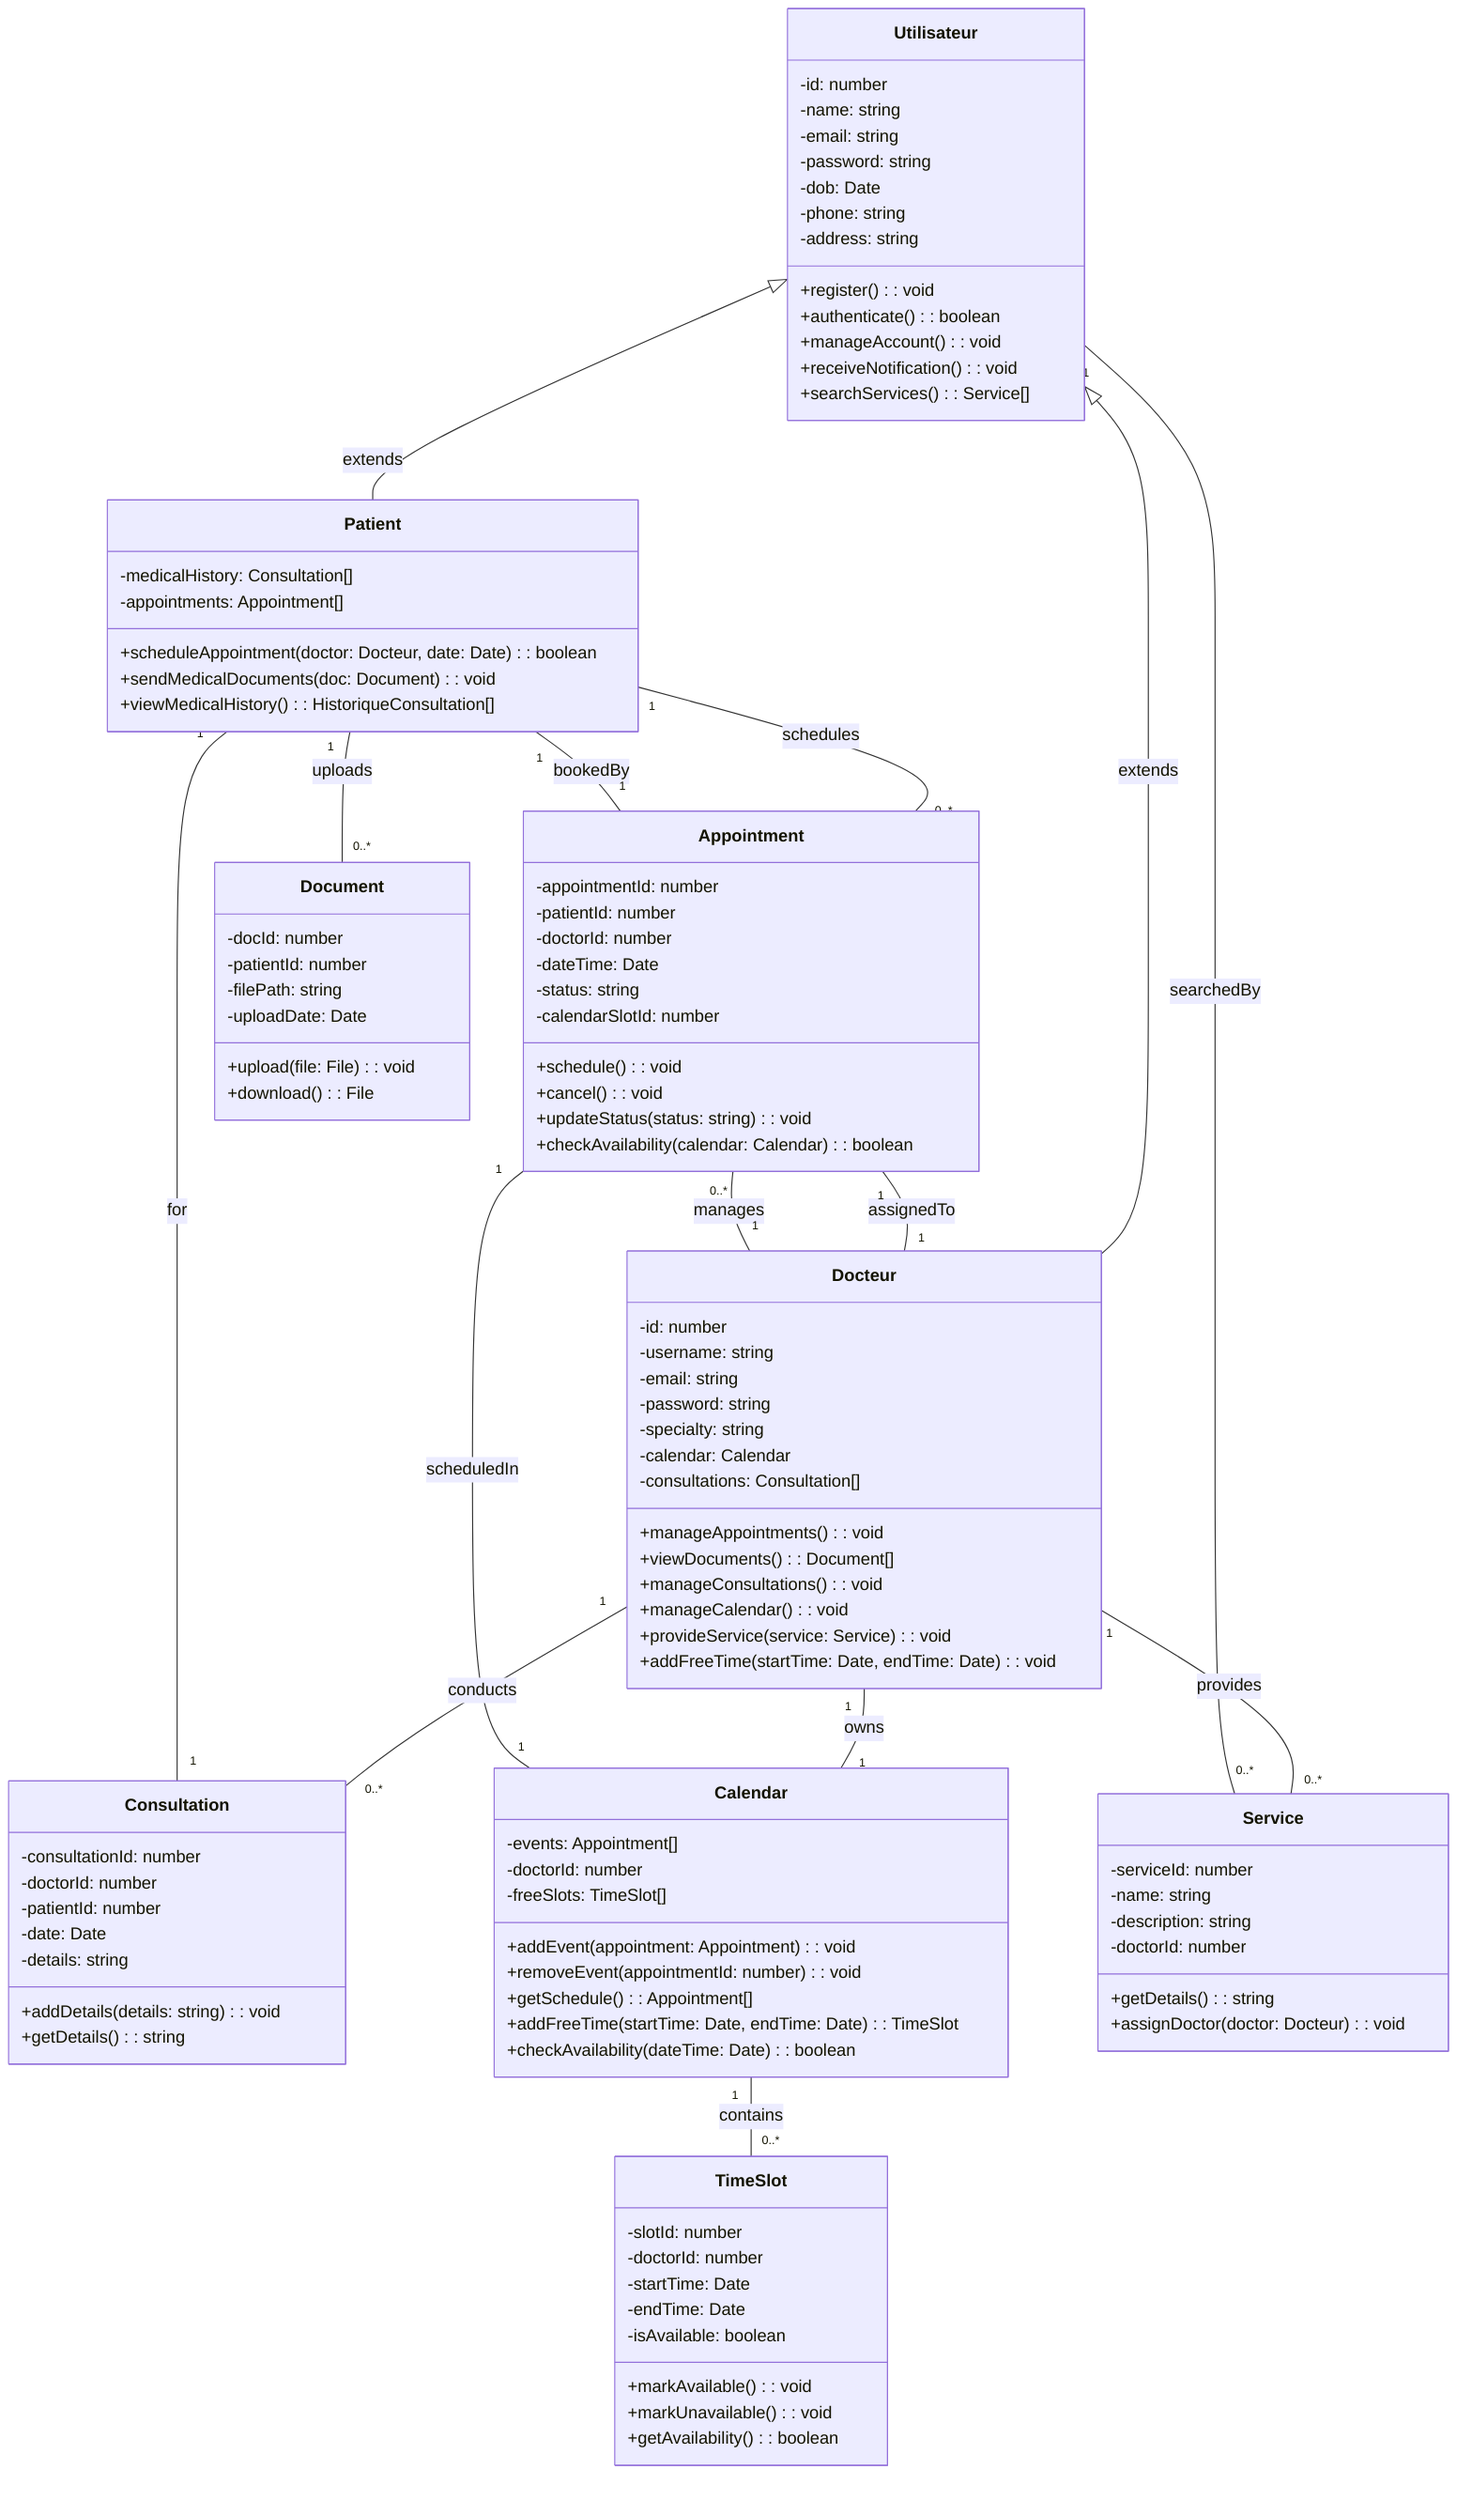 classDiagram
  class Utilisateur {
    -id: number
    -name: string
    -email: string
    -password: string
    -dob: Date
    -phone: string
    -address: string
    +register(): void
    +authenticate(): boolean
    +manageAccount(): void
    +receiveNotification(): void
    +searchServices(): Service[]
  }

  class Patient {
    -medicalHistory: Consultation[]
    -appointments: Appointment[]
    +scheduleAppointment(doctor: Docteur, date: Date): boolean
    +sendMedicalDocuments(doc: Document): void
    +viewMedicalHistory(): HistoriqueConsultation[]
  }

  class Docteur {
    -id: number
    -username: string
    -email: string
    -password: string
    -specialty: string
    -calendar: Calendar
    -consultations: Consultation[]
    +manageAppointments(): void
    +viewDocuments(): Document[]
    +manageConsultations(): void
    +manageCalendar(): void
    +provideService(service: Service): void
    +addFreeTime(startTime: Date, endTime: Date): void
  }

  class Appointment {
    -appointmentId: number
    -patientId: number
    -doctorId: number
    -dateTime: Date
    -status: string
    -calendarSlotId: number
    +schedule(): void
    +cancel(): void
    +updateStatus(status: string): void
    +checkAvailability(calendar: Calendar): boolean
  }

  class Document {
    -docId: number
    -patientId: number
    -filePath: string
    -uploadDate: Date
    +upload(file: File): void
    +download(): File
  }

  class Consultation {
    -consultationId: number
    -doctorId: number
    -patientId: number
    -date: Date
    -details: string
    +addDetails(details: string): void
    +getDetails(): string
  }

  class Calendar {
    -events: Appointment[]
    -doctorId: number
    -freeSlots: TimeSlot[]
    +addEvent(appointment: Appointment): void
    +removeEvent(appointmentId: number): void
    +getSchedule(): Appointment[]
    +addFreeTime(startTime: Date, endTime: Date): TimeSlot
    +checkAvailability(dateTime: Date): boolean
  }

  class Service {
    -serviceId: number
    -name: string
    -description: string
    -doctorId: number
    +getDetails(): string
    +assignDoctor(doctor: Docteur): void
  }

  class TimeSlot {
    -slotId: number
    -doctorId: number
    -startTime: Date
    -endTime: Date
    -isAvailable: boolean
    +markAvailable(): void
    +markUnavailable(): void
    +getAvailability(): boolean
  }

  Utilisateur <|-- Patient : extends
  Utilisateur <|-- Docteur : extends
  Patient "1" -- "0..*" Appointment : schedules
  Docteur "1" -- "0..*" Appointment : manages
  Patient "1" -- "0..*" Document : uploads
  Docteur "1" -- "0..*" Consultation : conducts
  Docteur "1" -- "1" Calendar : owns
  Appointment "1" -- "1" Docteur : assignedTo
  Appointment "1" -- "1" Patient : bookedBy
  Consultation "1" -- "1" Patient : for
  Service "0..*" -- "1" Utilisateur : searchedBy
  Docteur "1" -- "0..*" Service : provides
  Appointment "1" -- "1" Calendar : scheduledIn
  Calendar "1" -- "0..*" TimeSlot : contains
